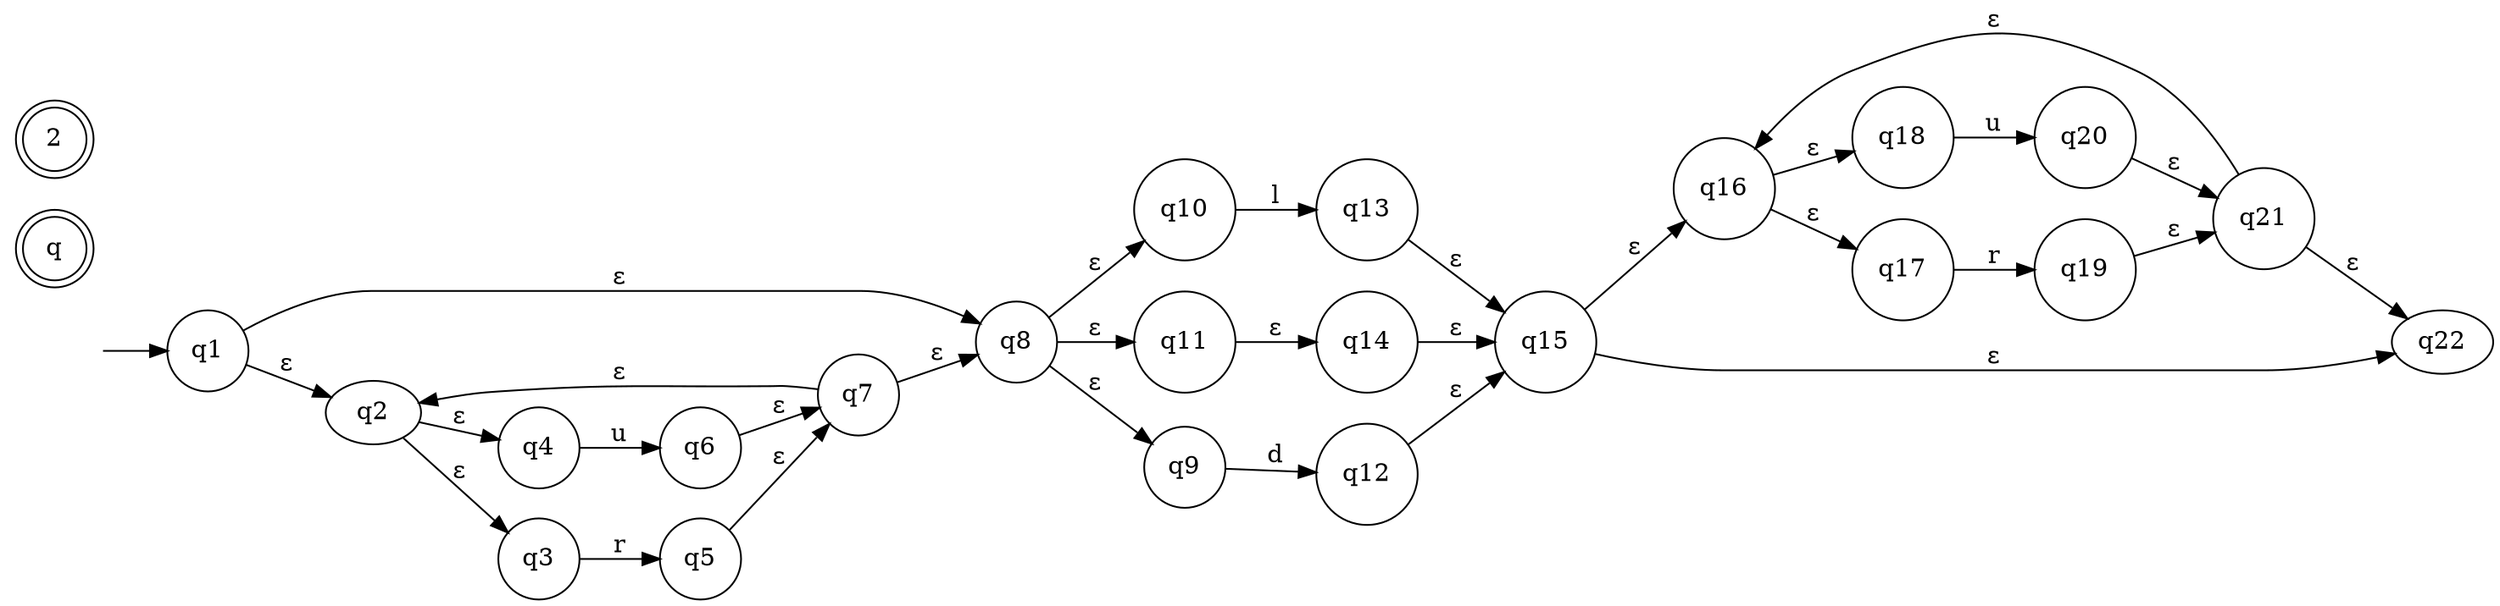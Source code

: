 digraph waterexpect {
	graph [rankdir=LR]
	"" [label="" shape=plaintext]
	q [label=q shape=doublecircle]
	2 [label=2 shape=doublecircle]
	2 [label=2 shape=doublecircle]
	q5 [label=q5 shape=circle]
	q1 [label=q1 shape=circle]
	q15 [label=q15 shape=circle]
	q10 [label=q10 shape=circle]
	q11 [label=q11 shape=circle]
	q13 [label=q13 shape=circle]
	q20 [label=q20 shape=circle]
	q4 [label=q4 shape=circle]
	q18 [label=q18 shape=circle]
	q3 [label=q3 shape=circle]
	q7 [label=q7 shape=circle]
	q14 [label=q14 shape=circle]
	q8 [label=q8 shape=circle]
	q12 [label=q12 shape=circle]
	q6 [label=q6 shape=circle]
	q21 [label=q21 shape=circle]
	q17 [label=q17 shape=circle]
	q19 [label=q19 shape=circle]
	q9 [label=q9 shape=circle]
	q16 [label=q16 shape=circle]
	"" -> q1 [label=""]
	q1 -> q2 [label="ε"]
	q1 -> q8 [label="ε"]
	q2 -> q3 [label="ε"]
	q2 -> q4 [label="ε"]
	q3 -> q5 [label=r]
	q4 -> q6 [label=u]
	q5 -> q7 [label="ε"]
	q6 -> q7 [label="ε"]
	q7 -> q2 [label="ε"]
	q7 -> q8 [label="ε"]
	q8 -> q9 [label="ε"]
	q8 -> q10 [label="ε"]
	q8 -> q11 [label="ε"]
	q9 -> q12 [label=d]
	q10 -> q13 [label=l]
	q11 -> q14 [label="ε"]
	q12 -> q15 [label="ε"]
	q13 -> q15 [label="ε"]
	q14 -> q15 [label="ε"]
	q15 -> q22 [label="ε"]
	q15 -> q16 [label="ε"]
	q16 -> q17 [label="ε"]
	q16 -> q18 [label="ε"]
	q17 -> q19 [label=r]
	q18 -> q20 [label=u]
	q19 -> q21 [label="ε"]
	q20 -> q21 [label="ε"]
	q21 -> q22 [label="ε"]
	q21 -> q16 [label="ε"]
}
